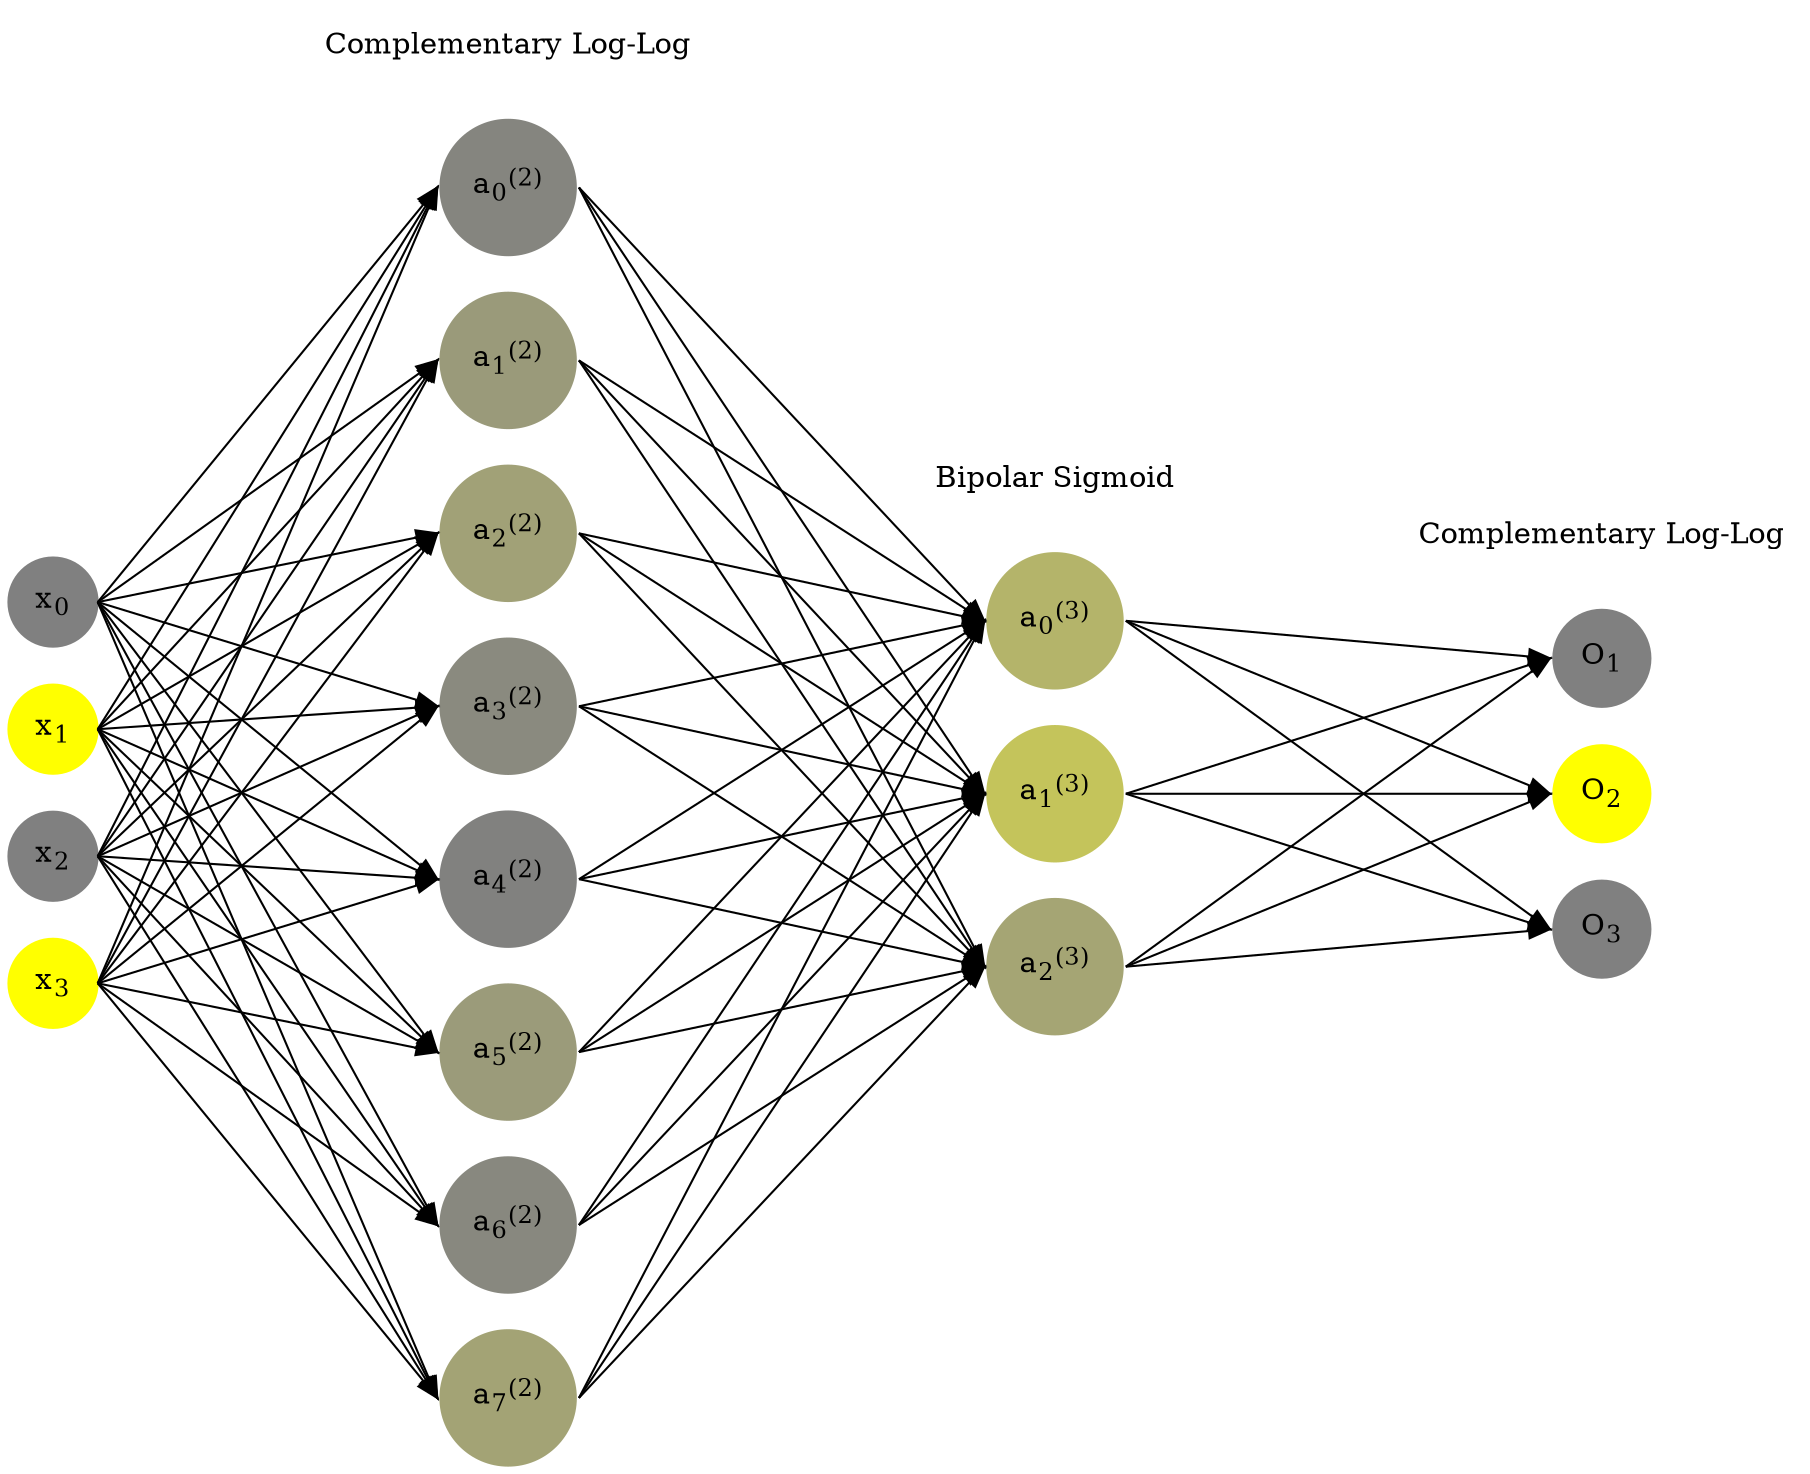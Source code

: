 digraph G {
	rankdir = LR;
	splines=false;
	edge[style=invis];
	ranksep= 1.4;
	{
	node [shape=circle, color="0.1667, 0.0, 0.5", style=filled, fillcolor="0.1667, 0.0, 0.5"];
	x0 [label=<x<sub>0</sub>>];
	}
	{
	node [shape=circle, color="0.1667, 1.0, 1.0", style=filled, fillcolor="0.1667, 1.0, 1.0"];
	x1 [label=<x<sub>1</sub>>];
	}
	{
	node [shape=circle, color="0.1667, 0.0, 0.5", style=filled, fillcolor="0.1667, 0.0, 0.5"];
	x2 [label=<x<sub>2</sub>>];
	}
	{
	node [shape=circle, color="0.1667, 1.0, 1.0", style=filled, fillcolor="0.1667, 1.0, 1.0"];
	x3 [label=<x<sub>3</sub>>];
	}
	{
	node [shape=circle, color="0.1667, 0.040928, 0.520464", style=filled, fillcolor="0.1667, 0.040928, 0.520464"];
	a02 [label=<a<sub>0</sub><sup>(2)</sup>>];
	}
	{
	node [shape=circle, color="0.1667, 0.205350, 0.602675", style=filled, fillcolor="0.1667, 0.205350, 0.602675"];
	a12 [label=<a<sub>1</sub><sup>(2)</sup>>];
	}
	{
	node [shape=circle, color="0.1667, 0.259295, 0.629648", style=filled, fillcolor="0.1667, 0.259295, 0.629648"];
	a22 [label=<a<sub>2</sub><sup>(2)</sup>>];
	}
	{
	node [shape=circle, color="0.1667, 0.083010, 0.541505", style=filled, fillcolor="0.1667, 0.083010, 0.541505"];
	a32 [label=<a<sub>3</sub><sup>(2)</sup>>];
	}
	{
	node [shape=circle, color="0.1667, 0.015302, 0.507651", style=filled, fillcolor="0.1667, 0.015302, 0.507651"];
	a42 [label=<a<sub>4</sub><sup>(2)</sup>>];
	}
	{
	node [shape=circle, color="0.1667, 0.213662, 0.606831", style=filled, fillcolor="0.1667, 0.213662, 0.606831"];
	a52 [label=<a<sub>5</sub><sup>(2)</sup>>];
	}
	{
	node [shape=circle, color="0.1667, 0.067272, 0.533636", style=filled, fillcolor="0.1667, 0.067272, 0.533636"];
	a62 [label=<a<sub>6</sub><sup>(2)</sup>>];
	}
	{
	node [shape=circle, color="0.1667, 0.279526, 0.639763", style=filled, fillcolor="0.1667, 0.279526, 0.639763"];
	a72 [label=<a<sub>7</sub><sup>(2)</sup>>];
	}
	{
	node [shape=circle, color="0.1667, 0.408716, 0.704358", style=filled, fillcolor="0.1667, 0.408716, 0.704358"];
	a03 [label=<a<sub>0</sub><sup>(3)</sup>>];
	}
	{
	node [shape=circle, color="0.1667, 0.537223, 0.768612", style=filled, fillcolor="0.1667, 0.537223, 0.768612"];
	a13 [label=<a<sub>1</sub><sup>(3)</sup>>];
	}
	{
	node [shape=circle, color="0.1667, 0.295983, 0.647992", style=filled, fillcolor="0.1667, 0.295983, 0.647992"];
	a23 [label=<a<sub>2</sub><sup>(3)</sup>>];
	}
	{
	node [shape=circle, color="0.1667, 0.0, 0.5", style=filled, fillcolor="0.1667, 0.0, 0.5"];
	O1 [label=<O<sub>1</sub>>];
	}
	{
	node [shape=circle, color="0.1667, 1.0, 1.0", style=filled, fillcolor="0.1667, 1.0, 1.0"];
	O2 [label=<O<sub>2</sub>>];
	}
	{
	node [shape=circle, color="0.1667, 0.0, 0.5", style=filled, fillcolor="0.1667, 0.0, 0.5"];
	O3 [label=<O<sub>3</sub>>];
	}
	{
	rank=same;
	x0->x1->x2->x3;
	}
	{
	rank=same;
	a02->a12->a22->a32->a42->a52->a62->a72;
	}
	{
	rank=same;
	a03->a13->a23;
	}
	{
	rank=same;
	O1->O2->O3;
	}
	l1 [shape=plaintext,label="Complementary Log-Log"];
	l1->a02;
	{rank=same; l1;a02};
	l2 [shape=plaintext,label="Bipolar Sigmoid"];
	l2->a03;
	{rank=same; l2;a03};
	l3 [shape=plaintext,label="Complementary Log-Log"];
	l3->O1;
	{rank=same; l3;O1};
edge[style=solid, tailport=e, headport=w];
	{x0;x1;x2;x3} -> {a02;a12;a22;a32;a42;a52;a62;a72};
	{a02;a12;a22;a32;a42;a52;a62;a72} -> {a03;a13;a23};
	{a03;a13;a23} -> {O1,O2,O3};
}